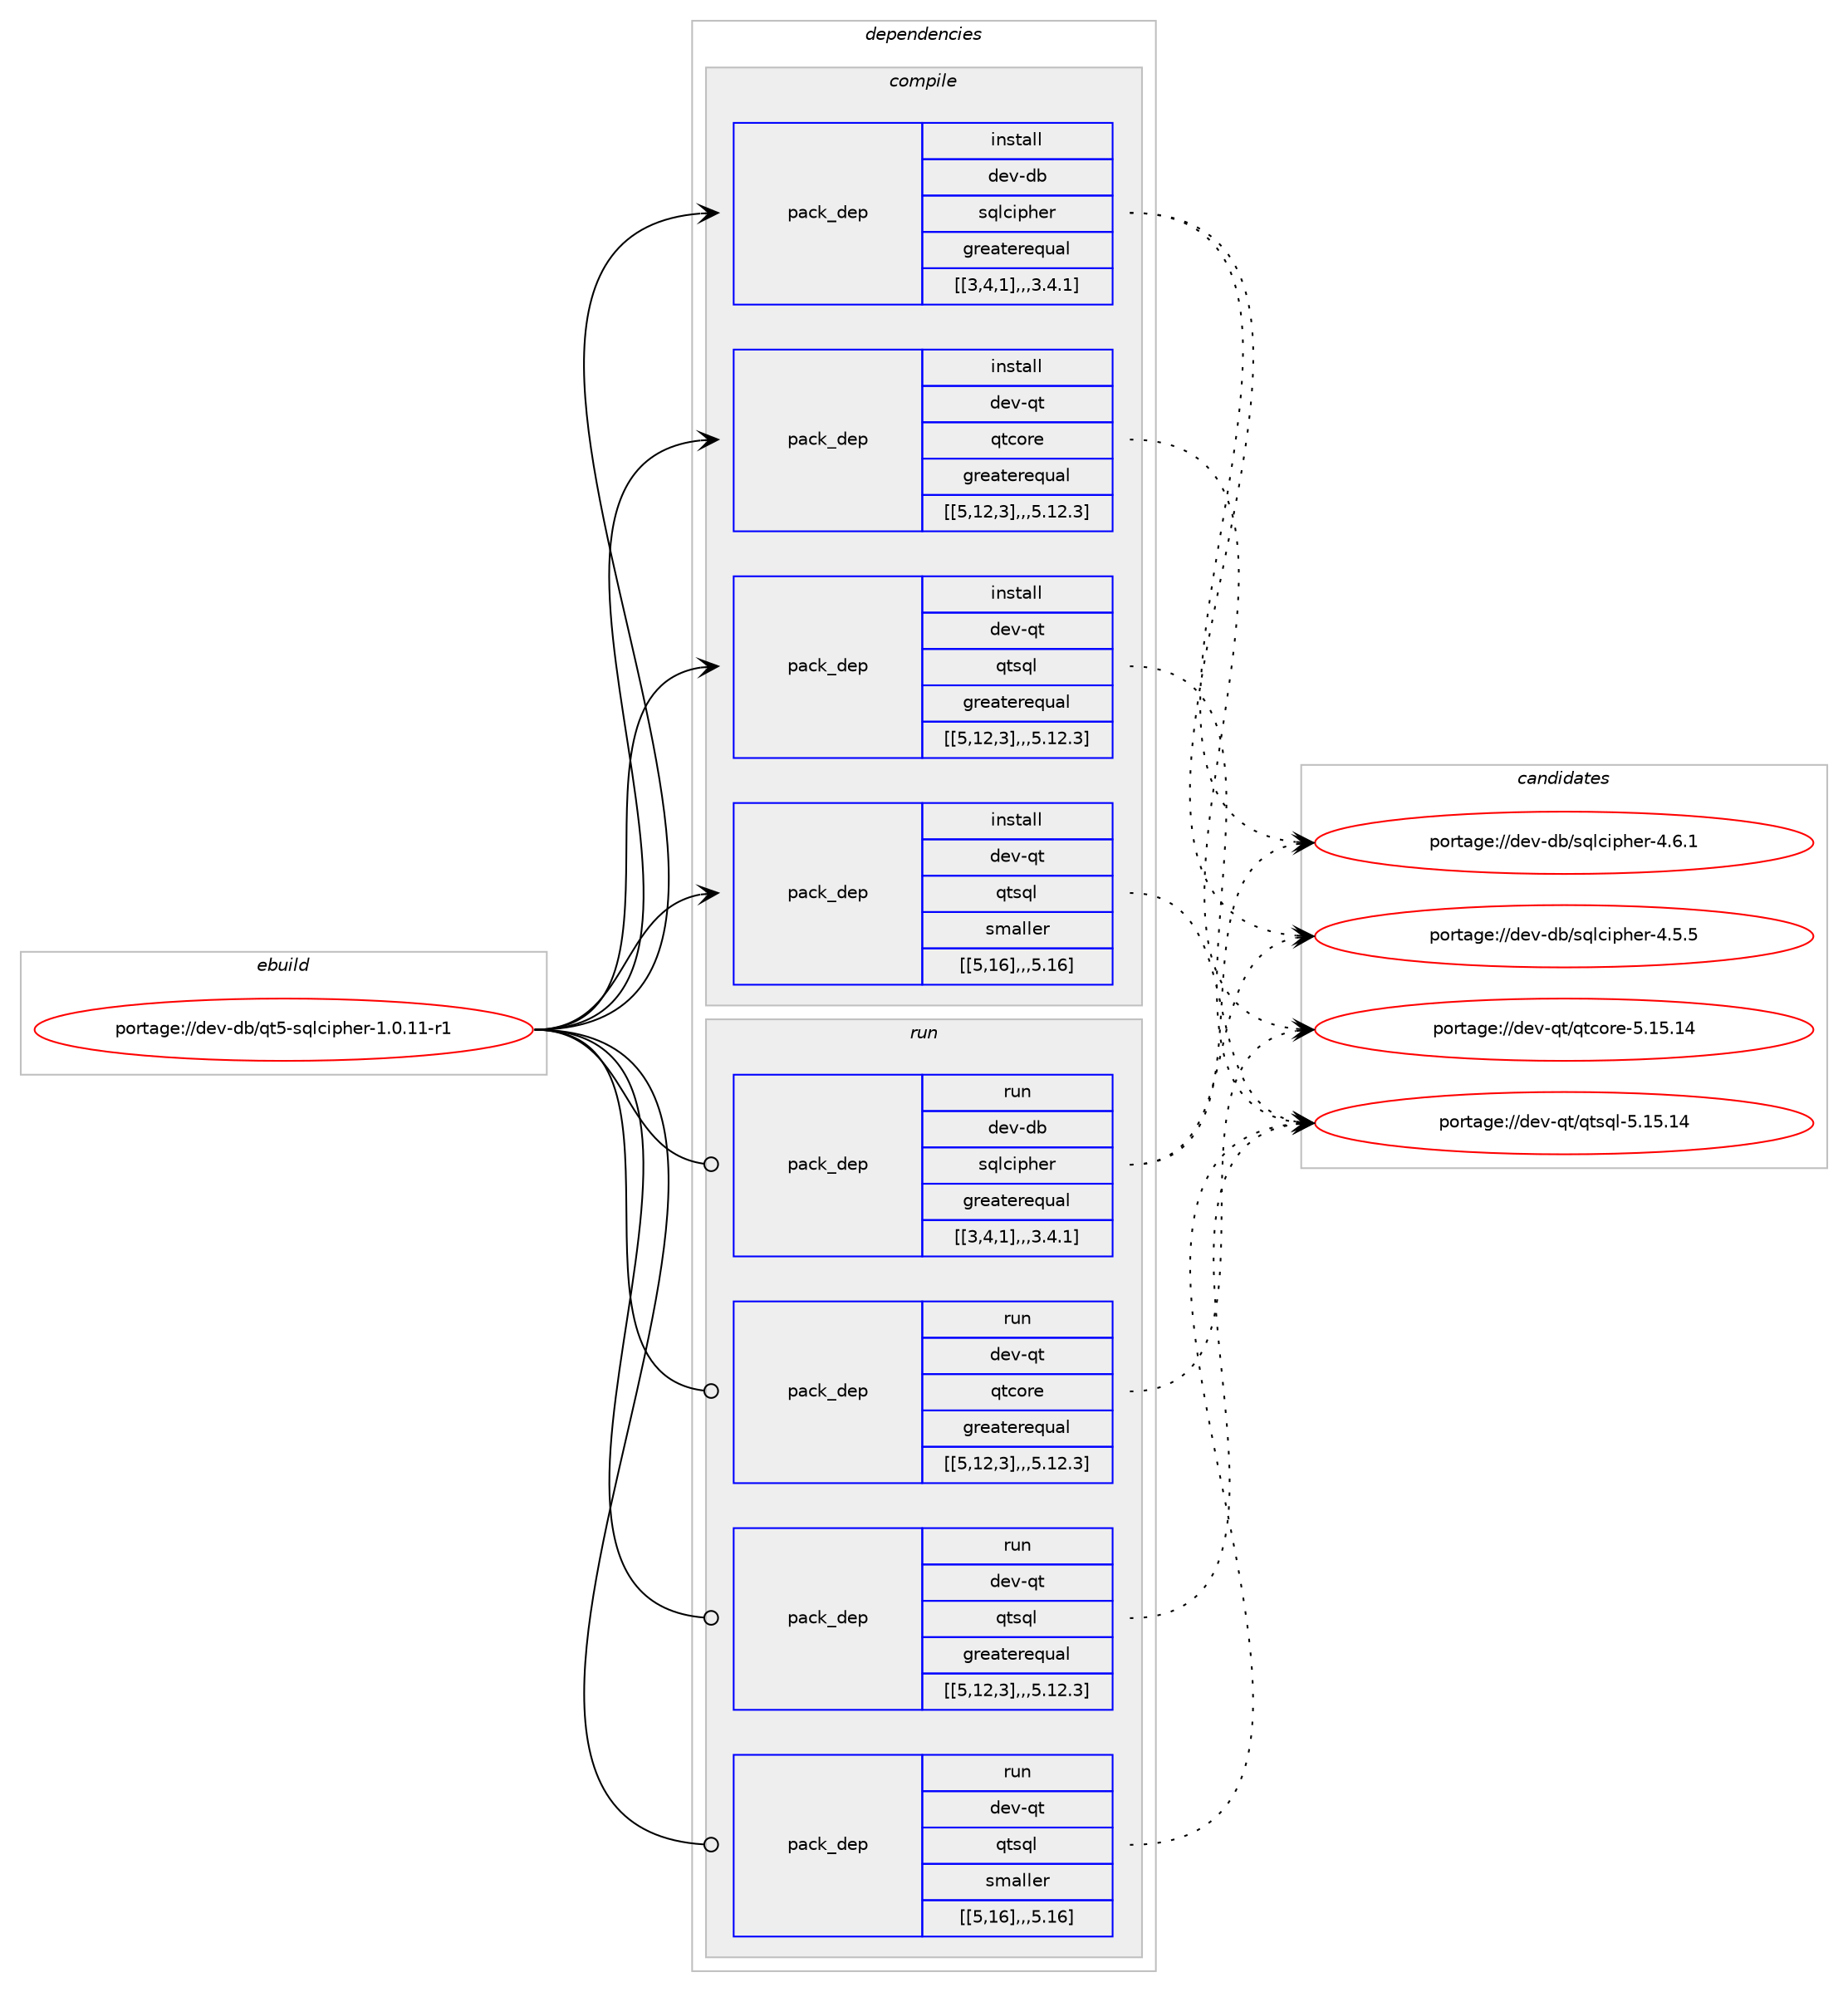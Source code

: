 digraph prolog {

# *************
# Graph options
# *************

newrank=true;
concentrate=true;
compound=true;
graph [rankdir=LR,fontname=Helvetica,fontsize=10,ranksep=1.5];#, ranksep=2.5, nodesep=0.2];
edge  [arrowhead=vee];
node  [fontname=Helvetica,fontsize=10];

# **********
# The ebuild
# **********

subgraph cluster_leftcol {
color=gray;
label=<<i>ebuild</i>>;
id [label="portage://dev-db/qt5-sqlcipher-1.0.11-r1", color=red, width=4, href="../dev-db/qt5-sqlcipher-1.0.11-r1.svg"];
}

# ****************
# The dependencies
# ****************

subgraph cluster_midcol {
color=gray;
label=<<i>dependencies</i>>;
subgraph cluster_compile {
fillcolor="#eeeeee";
style=filled;
label=<<i>compile</i>>;
subgraph pack51176 {
dependency71227 [label=<<TABLE BORDER="0" CELLBORDER="1" CELLSPACING="0" CELLPADDING="4" WIDTH="220"><TR><TD ROWSPAN="6" CELLPADDING="30">pack_dep</TD></TR><TR><TD WIDTH="110">install</TD></TR><TR><TD>dev-db</TD></TR><TR><TD>sqlcipher</TD></TR><TR><TD>greaterequal</TD></TR><TR><TD>[[3,4,1],,,3.4.1]</TD></TR></TABLE>>, shape=none, color=blue];
}
id:e -> dependency71227:w [weight=20,style="solid",arrowhead="vee"];
subgraph pack51177 {
dependency71228 [label=<<TABLE BORDER="0" CELLBORDER="1" CELLSPACING="0" CELLPADDING="4" WIDTH="220"><TR><TD ROWSPAN="6" CELLPADDING="30">pack_dep</TD></TR><TR><TD WIDTH="110">install</TD></TR><TR><TD>dev-qt</TD></TR><TR><TD>qtcore</TD></TR><TR><TD>greaterequal</TD></TR><TR><TD>[[5,12,3],,,5.12.3]</TD></TR></TABLE>>, shape=none, color=blue];
}
id:e -> dependency71228:w [weight=20,style="solid",arrowhead="vee"];
subgraph pack51178 {
dependency71229 [label=<<TABLE BORDER="0" CELLBORDER="1" CELLSPACING="0" CELLPADDING="4" WIDTH="220"><TR><TD ROWSPAN="6" CELLPADDING="30">pack_dep</TD></TR><TR><TD WIDTH="110">install</TD></TR><TR><TD>dev-qt</TD></TR><TR><TD>qtsql</TD></TR><TR><TD>greaterequal</TD></TR><TR><TD>[[5,12,3],,,5.12.3]</TD></TR></TABLE>>, shape=none, color=blue];
}
id:e -> dependency71229:w [weight=20,style="solid",arrowhead="vee"];
subgraph pack51179 {
dependency71230 [label=<<TABLE BORDER="0" CELLBORDER="1" CELLSPACING="0" CELLPADDING="4" WIDTH="220"><TR><TD ROWSPAN="6" CELLPADDING="30">pack_dep</TD></TR><TR><TD WIDTH="110">install</TD></TR><TR><TD>dev-qt</TD></TR><TR><TD>qtsql</TD></TR><TR><TD>smaller</TD></TR><TR><TD>[[5,16],,,5.16]</TD></TR></TABLE>>, shape=none, color=blue];
}
id:e -> dependency71230:w [weight=20,style="solid",arrowhead="vee"];
}
subgraph cluster_compileandrun {
fillcolor="#eeeeee";
style=filled;
label=<<i>compile and run</i>>;
}
subgraph cluster_run {
fillcolor="#eeeeee";
style=filled;
label=<<i>run</i>>;
subgraph pack51180 {
dependency71231 [label=<<TABLE BORDER="0" CELLBORDER="1" CELLSPACING="0" CELLPADDING="4" WIDTH="220"><TR><TD ROWSPAN="6" CELLPADDING="30">pack_dep</TD></TR><TR><TD WIDTH="110">run</TD></TR><TR><TD>dev-db</TD></TR><TR><TD>sqlcipher</TD></TR><TR><TD>greaterequal</TD></TR><TR><TD>[[3,4,1],,,3.4.1]</TD></TR></TABLE>>, shape=none, color=blue];
}
id:e -> dependency71231:w [weight=20,style="solid",arrowhead="odot"];
subgraph pack51181 {
dependency71232 [label=<<TABLE BORDER="0" CELLBORDER="1" CELLSPACING="0" CELLPADDING="4" WIDTH="220"><TR><TD ROWSPAN="6" CELLPADDING="30">pack_dep</TD></TR><TR><TD WIDTH="110">run</TD></TR><TR><TD>dev-qt</TD></TR><TR><TD>qtcore</TD></TR><TR><TD>greaterequal</TD></TR><TR><TD>[[5,12,3],,,5.12.3]</TD></TR></TABLE>>, shape=none, color=blue];
}
id:e -> dependency71232:w [weight=20,style="solid",arrowhead="odot"];
subgraph pack51182 {
dependency71233 [label=<<TABLE BORDER="0" CELLBORDER="1" CELLSPACING="0" CELLPADDING="4" WIDTH="220"><TR><TD ROWSPAN="6" CELLPADDING="30">pack_dep</TD></TR><TR><TD WIDTH="110">run</TD></TR><TR><TD>dev-qt</TD></TR><TR><TD>qtsql</TD></TR><TR><TD>greaterequal</TD></TR><TR><TD>[[5,12,3],,,5.12.3]</TD></TR></TABLE>>, shape=none, color=blue];
}
id:e -> dependency71233:w [weight=20,style="solid",arrowhead="odot"];
subgraph pack51183 {
dependency71234 [label=<<TABLE BORDER="0" CELLBORDER="1" CELLSPACING="0" CELLPADDING="4" WIDTH="220"><TR><TD ROWSPAN="6" CELLPADDING="30">pack_dep</TD></TR><TR><TD WIDTH="110">run</TD></TR><TR><TD>dev-qt</TD></TR><TR><TD>qtsql</TD></TR><TR><TD>smaller</TD></TR><TR><TD>[[5,16],,,5.16]</TD></TR></TABLE>>, shape=none, color=blue];
}
id:e -> dependency71234:w [weight=20,style="solid",arrowhead="odot"];
}
}

# **************
# The candidates
# **************

subgraph cluster_choices {
rank=same;
color=gray;
label=<<i>candidates</i>>;

subgraph choice51176 {
color=black;
nodesep=1;
choice10010111845100984711511310899105112104101114455246544649 [label="portage://dev-db/sqlcipher-4.6.1", color=red, width=4,href="../dev-db/sqlcipher-4.6.1.svg"];
choice10010111845100984711511310899105112104101114455246534653 [label="portage://dev-db/sqlcipher-4.5.5", color=red, width=4,href="../dev-db/sqlcipher-4.5.5.svg"];
dependency71227:e -> choice10010111845100984711511310899105112104101114455246544649:w [style=dotted,weight="100"];
dependency71227:e -> choice10010111845100984711511310899105112104101114455246534653:w [style=dotted,weight="100"];
}
subgraph choice51177 {
color=black;
nodesep=1;
choice1001011184511311647113116991111141014553464953464952 [label="portage://dev-qt/qtcore-5.15.14", color=red, width=4,href="../dev-qt/qtcore-5.15.14.svg"];
dependency71228:e -> choice1001011184511311647113116991111141014553464953464952:w [style=dotted,weight="100"];
}
subgraph choice51178 {
color=black;
nodesep=1;
choice10010111845113116471131161151131084553464953464952 [label="portage://dev-qt/qtsql-5.15.14", color=red, width=4,href="../dev-qt/qtsql-5.15.14.svg"];
dependency71229:e -> choice10010111845113116471131161151131084553464953464952:w [style=dotted,weight="100"];
}
subgraph choice51179 {
color=black;
nodesep=1;
choice10010111845113116471131161151131084553464953464952 [label="portage://dev-qt/qtsql-5.15.14", color=red, width=4,href="../dev-qt/qtsql-5.15.14.svg"];
dependency71230:e -> choice10010111845113116471131161151131084553464953464952:w [style=dotted,weight="100"];
}
subgraph choice51180 {
color=black;
nodesep=1;
choice10010111845100984711511310899105112104101114455246544649 [label="portage://dev-db/sqlcipher-4.6.1", color=red, width=4,href="../dev-db/sqlcipher-4.6.1.svg"];
choice10010111845100984711511310899105112104101114455246534653 [label="portage://dev-db/sqlcipher-4.5.5", color=red, width=4,href="../dev-db/sqlcipher-4.5.5.svg"];
dependency71231:e -> choice10010111845100984711511310899105112104101114455246544649:w [style=dotted,weight="100"];
dependency71231:e -> choice10010111845100984711511310899105112104101114455246534653:w [style=dotted,weight="100"];
}
subgraph choice51181 {
color=black;
nodesep=1;
choice1001011184511311647113116991111141014553464953464952 [label="portage://dev-qt/qtcore-5.15.14", color=red, width=4,href="../dev-qt/qtcore-5.15.14.svg"];
dependency71232:e -> choice1001011184511311647113116991111141014553464953464952:w [style=dotted,weight="100"];
}
subgraph choice51182 {
color=black;
nodesep=1;
choice10010111845113116471131161151131084553464953464952 [label="portage://dev-qt/qtsql-5.15.14", color=red, width=4,href="../dev-qt/qtsql-5.15.14.svg"];
dependency71233:e -> choice10010111845113116471131161151131084553464953464952:w [style=dotted,weight="100"];
}
subgraph choice51183 {
color=black;
nodesep=1;
choice10010111845113116471131161151131084553464953464952 [label="portage://dev-qt/qtsql-5.15.14", color=red, width=4,href="../dev-qt/qtsql-5.15.14.svg"];
dependency71234:e -> choice10010111845113116471131161151131084553464953464952:w [style=dotted,weight="100"];
}
}

}

